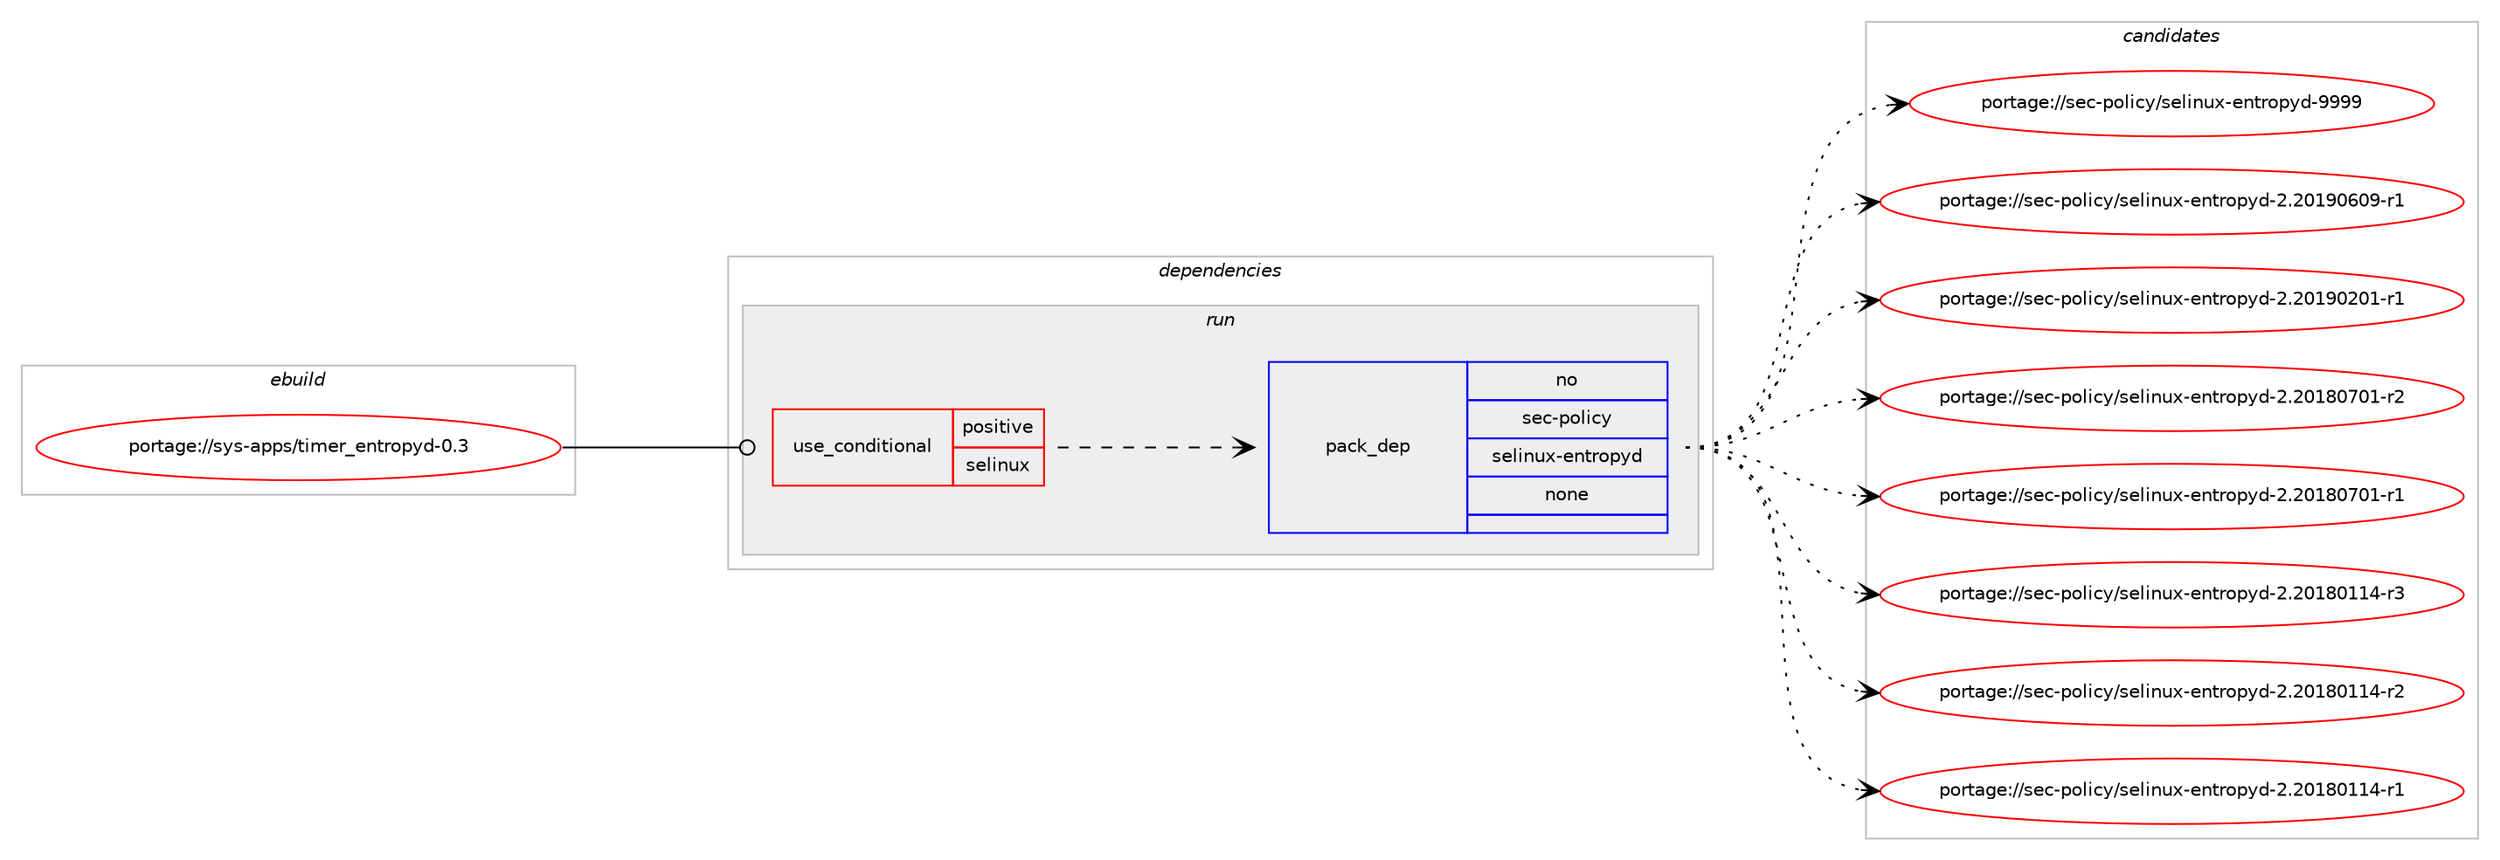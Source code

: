 digraph prolog {

# *************
# Graph options
# *************

newrank=true;
concentrate=true;
compound=true;
graph [rankdir=LR,fontname=Helvetica,fontsize=10,ranksep=1.5];#, ranksep=2.5, nodesep=0.2];
edge  [arrowhead=vee];
node  [fontname=Helvetica,fontsize=10];

# **********
# The ebuild
# **********

subgraph cluster_leftcol {
color=gray;
rank=same;
label=<<i>ebuild</i>>;
id [label="portage://sys-apps/timer_entropyd-0.3", color=red, width=4, href="../sys-apps/timer_entropyd-0.3.svg"];
}

# ****************
# The dependencies
# ****************

subgraph cluster_midcol {
color=gray;
label=<<i>dependencies</i>>;
subgraph cluster_compile {
fillcolor="#eeeeee";
style=filled;
label=<<i>compile</i>>;
}
subgraph cluster_compileandrun {
fillcolor="#eeeeee";
style=filled;
label=<<i>compile and run</i>>;
}
subgraph cluster_run {
fillcolor="#eeeeee";
style=filled;
label=<<i>run</i>>;
subgraph cond11614 {
dependency55260 [label=<<TABLE BORDER="0" CELLBORDER="1" CELLSPACING="0" CELLPADDING="4"><TR><TD ROWSPAN="3" CELLPADDING="10">use_conditional</TD></TR><TR><TD>positive</TD></TR><TR><TD>selinux</TD></TR></TABLE>>, shape=none, color=red];
subgraph pack42421 {
dependency55261 [label=<<TABLE BORDER="0" CELLBORDER="1" CELLSPACING="0" CELLPADDING="4" WIDTH="220"><TR><TD ROWSPAN="6" CELLPADDING="30">pack_dep</TD></TR><TR><TD WIDTH="110">no</TD></TR><TR><TD>sec-policy</TD></TR><TR><TD>selinux-entropyd</TD></TR><TR><TD>none</TD></TR><TR><TD></TD></TR></TABLE>>, shape=none, color=blue];
}
dependency55260:e -> dependency55261:w [weight=20,style="dashed",arrowhead="vee"];
}
id:e -> dependency55260:w [weight=20,style="solid",arrowhead="odot"];
}
}

# **************
# The candidates
# **************

subgraph cluster_choices {
rank=same;
color=gray;
label=<<i>candidates</i>>;

subgraph choice42421 {
color=black;
nodesep=1;
choice11510199451121111081059912147115101108105110117120451011101161141111121211004557575757 [label="portage://sec-policy/selinux-entropyd-9999", color=red, width=4,href="../sec-policy/selinux-entropyd-9999.svg"];
choice115101994511211110810599121471151011081051101171204510111011611411111212110045504650484957485448574511449 [label="portage://sec-policy/selinux-entropyd-2.20190609-r1", color=red, width=4,href="../sec-policy/selinux-entropyd-2.20190609-r1.svg"];
choice115101994511211110810599121471151011081051101171204510111011611411111212110045504650484957485048494511449 [label="portage://sec-policy/selinux-entropyd-2.20190201-r1", color=red, width=4,href="../sec-policy/selinux-entropyd-2.20190201-r1.svg"];
choice115101994511211110810599121471151011081051101171204510111011611411111212110045504650484956485548494511450 [label="portage://sec-policy/selinux-entropyd-2.20180701-r2", color=red, width=4,href="../sec-policy/selinux-entropyd-2.20180701-r2.svg"];
choice115101994511211110810599121471151011081051101171204510111011611411111212110045504650484956485548494511449 [label="portage://sec-policy/selinux-entropyd-2.20180701-r1", color=red, width=4,href="../sec-policy/selinux-entropyd-2.20180701-r1.svg"];
choice115101994511211110810599121471151011081051101171204510111011611411111212110045504650484956484949524511451 [label="portage://sec-policy/selinux-entropyd-2.20180114-r3", color=red, width=4,href="../sec-policy/selinux-entropyd-2.20180114-r3.svg"];
choice115101994511211110810599121471151011081051101171204510111011611411111212110045504650484956484949524511450 [label="portage://sec-policy/selinux-entropyd-2.20180114-r2", color=red, width=4,href="../sec-policy/selinux-entropyd-2.20180114-r2.svg"];
choice115101994511211110810599121471151011081051101171204510111011611411111212110045504650484956484949524511449 [label="portage://sec-policy/selinux-entropyd-2.20180114-r1", color=red, width=4,href="../sec-policy/selinux-entropyd-2.20180114-r1.svg"];
dependency55261:e -> choice11510199451121111081059912147115101108105110117120451011101161141111121211004557575757:w [style=dotted,weight="100"];
dependency55261:e -> choice115101994511211110810599121471151011081051101171204510111011611411111212110045504650484957485448574511449:w [style=dotted,weight="100"];
dependency55261:e -> choice115101994511211110810599121471151011081051101171204510111011611411111212110045504650484957485048494511449:w [style=dotted,weight="100"];
dependency55261:e -> choice115101994511211110810599121471151011081051101171204510111011611411111212110045504650484956485548494511450:w [style=dotted,weight="100"];
dependency55261:e -> choice115101994511211110810599121471151011081051101171204510111011611411111212110045504650484956485548494511449:w [style=dotted,weight="100"];
dependency55261:e -> choice115101994511211110810599121471151011081051101171204510111011611411111212110045504650484956484949524511451:w [style=dotted,weight="100"];
dependency55261:e -> choice115101994511211110810599121471151011081051101171204510111011611411111212110045504650484956484949524511450:w [style=dotted,weight="100"];
dependency55261:e -> choice115101994511211110810599121471151011081051101171204510111011611411111212110045504650484956484949524511449:w [style=dotted,weight="100"];
}
}

}
